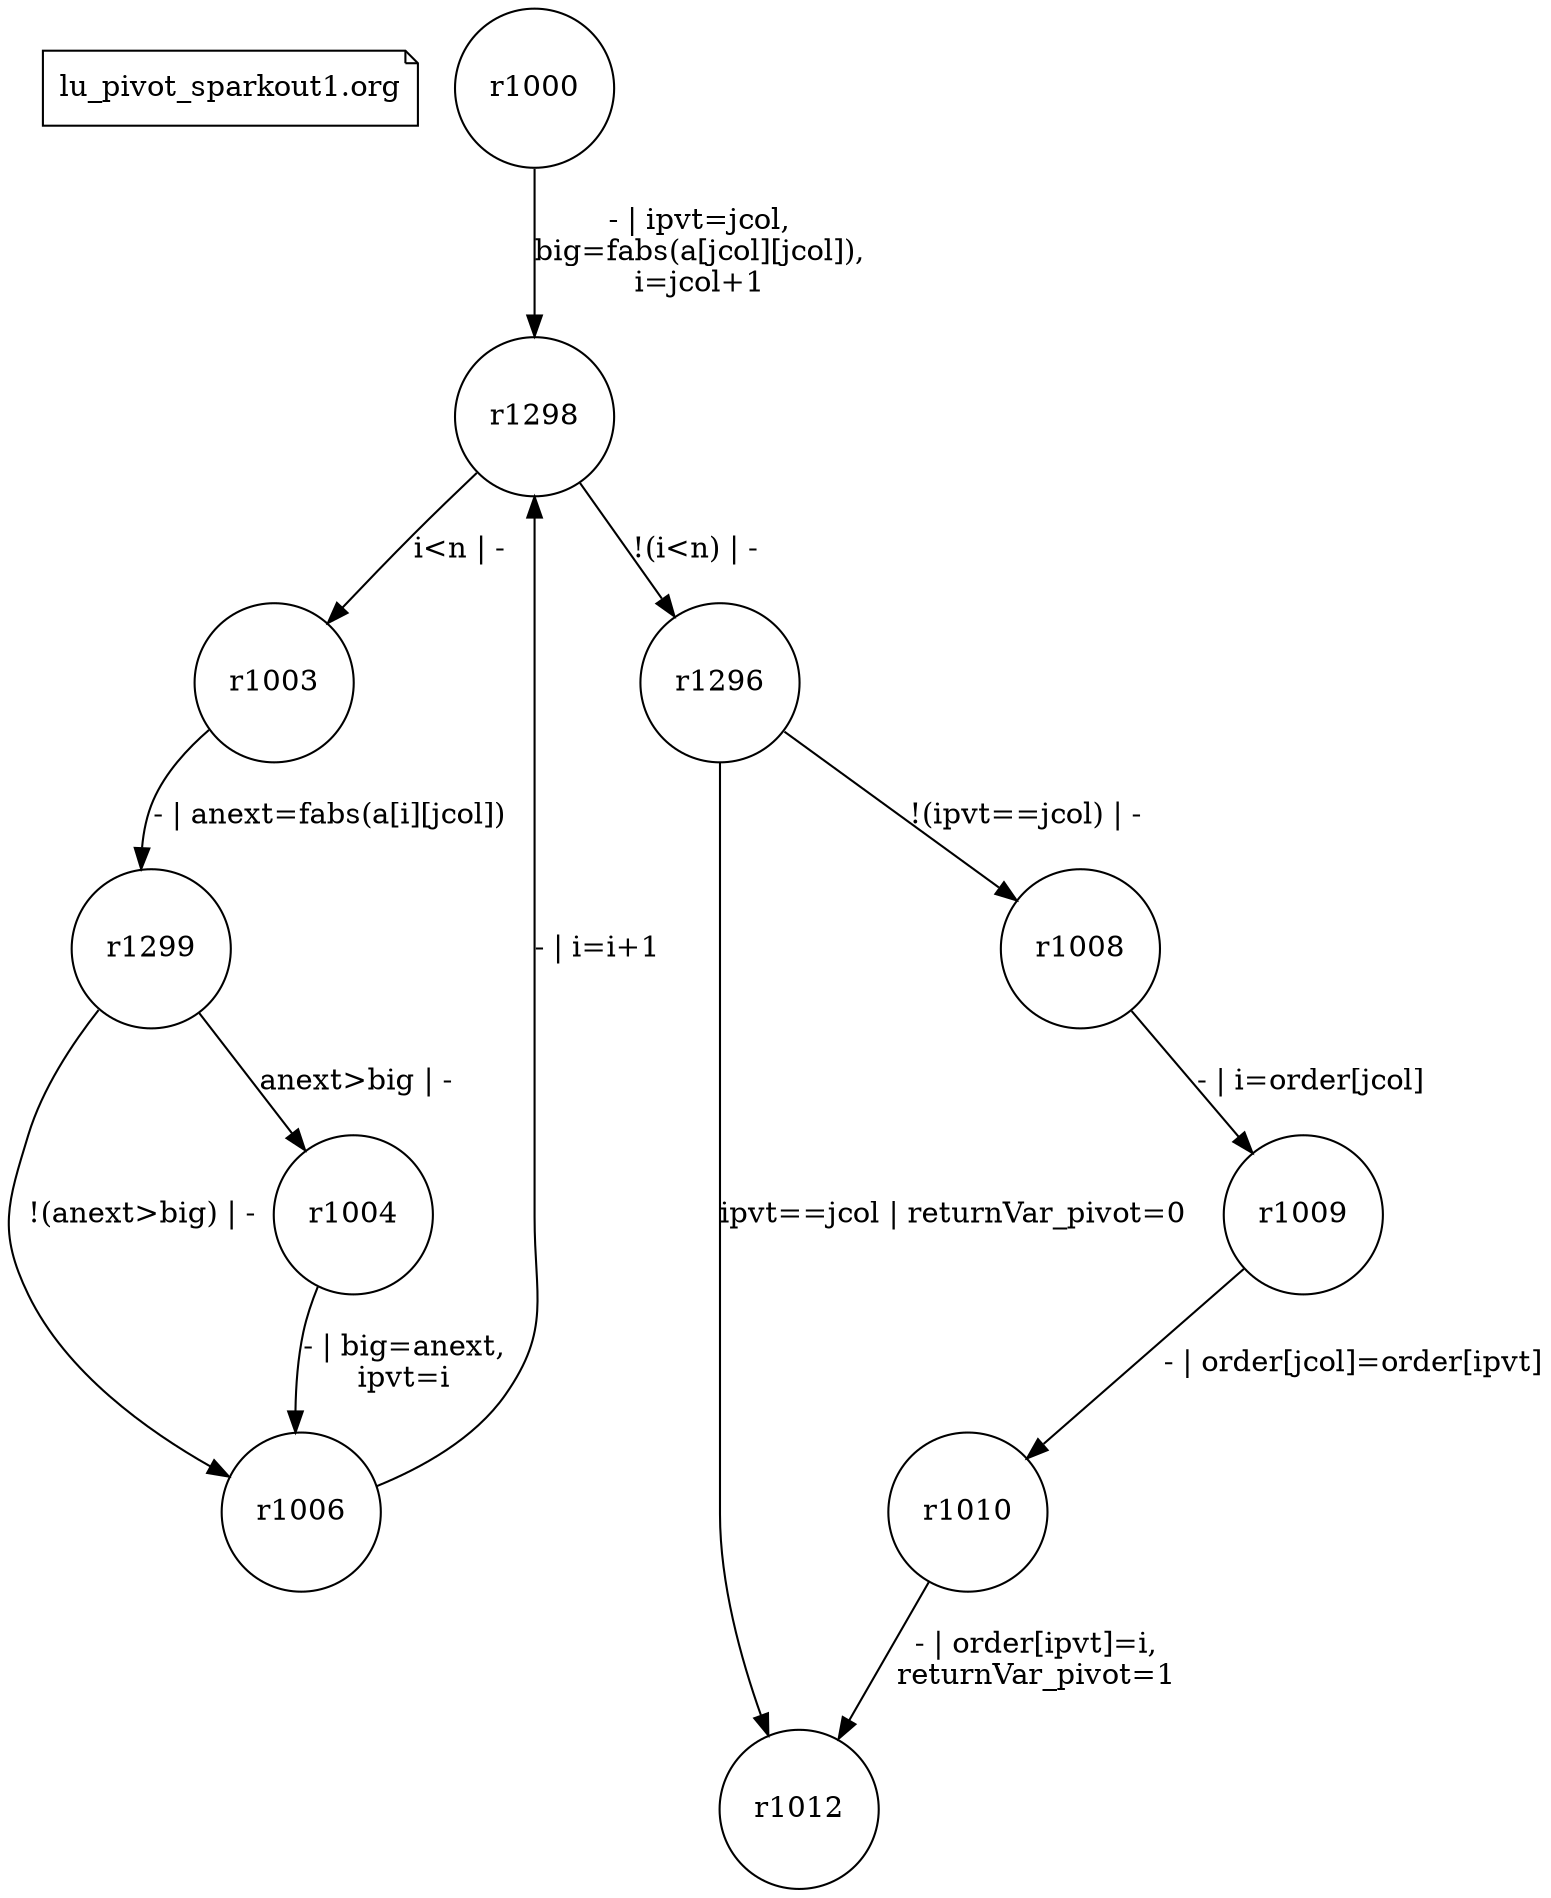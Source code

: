 digraph fsmdIndot {

"lu_pivot_sparkout1.org" [shape=note];
r1000 [shape=circle];
r1298 [shape=circle];
r1000 -> r1298 [label="- | ipvt=jcol,\nbig=fabs(a[jcol][jcol]),\ni=jcol+1"];
r1298 [shape=circle];
r1003 [shape=circle];
r1298 -> r1003 [label="i<n | -"];
r1296 [shape=circle];
r1298 -> r1296 [label="!(i<n) | -"];
r1003 [shape=circle];
r1299 [shape=circle];
r1003 -> r1299 [label="- | anext=fabs(a[i][jcol])"];
r1299 [shape=circle];
r1004 [shape=circle];
r1299 -> r1004 [label="anext>big | -"];
r1006 [shape=circle];
r1299 -> r1006 [label="!(anext>big) | -"];
r1004 [shape=circle];
r1006 [shape=circle];
r1004 -> r1006 [label="- | big=anext,\nipvt=i"];
r1006 [shape=circle];
r1298 [shape=circle];
r1006 -> r1298 [label="- | i=i+1"];
r1296 [shape=circle];
r1012 [shape=circle];
r1296 -> r1012 [label="ipvt==jcol | returnVar_pivot=0"];
r1008 [shape=circle];
r1296 -> r1008 [label="!(ipvt==jcol) | -"];
r1008 [shape=circle];
r1009 [shape=circle];
r1008 -> r1009 [label="- | i=order[jcol]"];
r1009 [shape=circle];
r1010 [shape=circle];
r1009 -> r1010 [label="- | order[jcol]=order[ipvt]"];
r1010 [shape=circle];
r1012 [shape=circle];
r1010 -> r1012 [label="- | order[ipvt]=i,\nreturnVar_pivot=1"];

}
